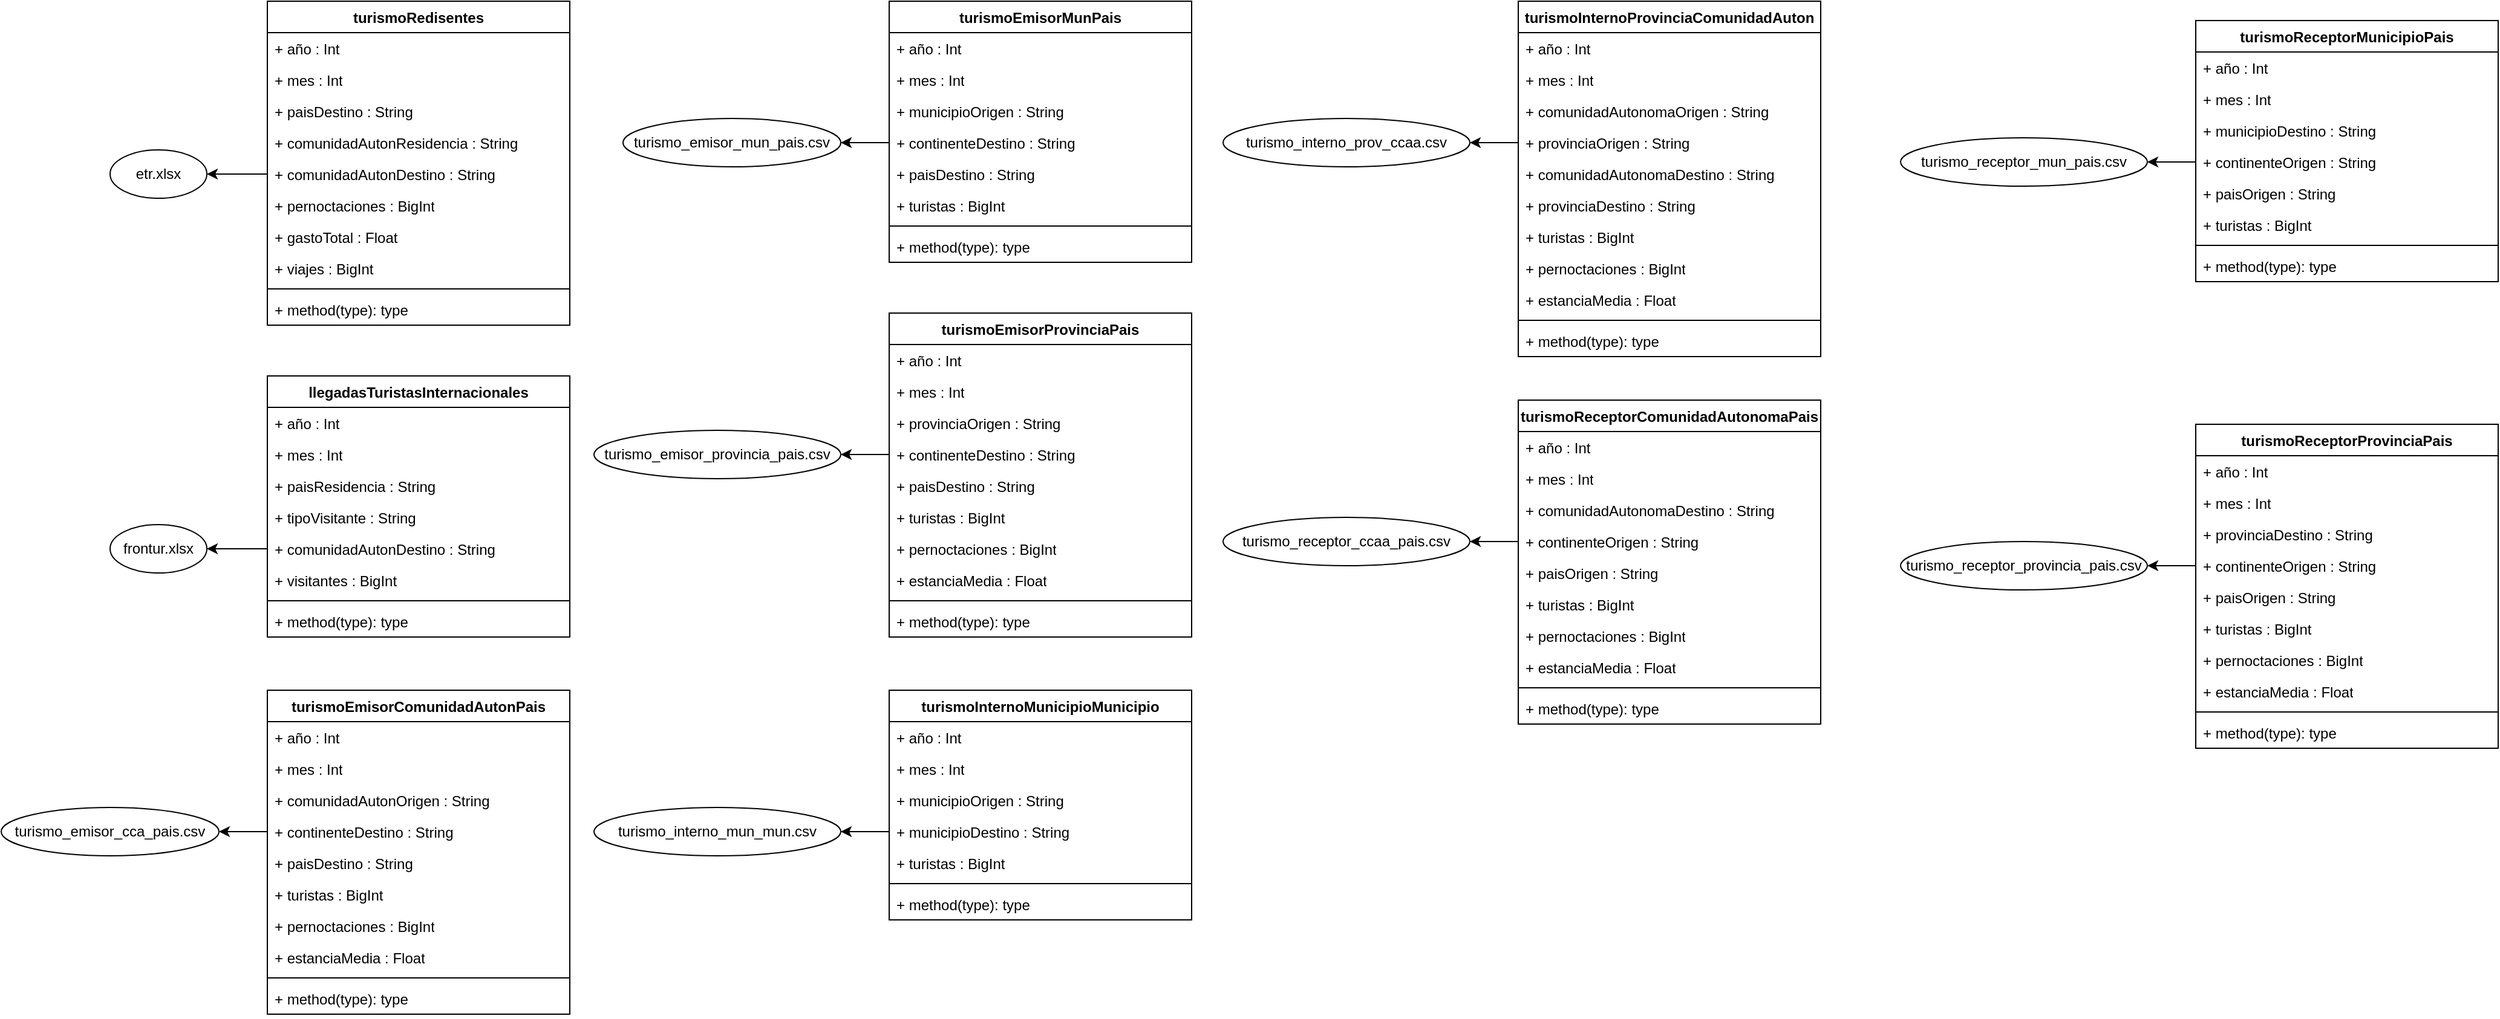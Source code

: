 <mxfile version="27.0.9">
  <diagram name="Página-1" id="r4ymFQEqYqSJXf1G7Pos">
    <mxGraphModel dx="1360" dy="703" grid="1" gridSize="10" guides="1" tooltips="1" connect="1" arrows="1" fold="1" page="1" pageScale="1" pageWidth="827" pageHeight="1169" math="0" shadow="0">
      <root>
        <mxCell id="0" />
        <mxCell id="1" parent="0" />
        <mxCell id="yud1PTUkhfgZM5qfsULA-1" value="turismoRedisentes" style="swimlane;fontStyle=1;align=center;verticalAlign=top;childLayout=stackLayout;horizontal=1;startSize=26;horizontalStack=0;resizeParent=1;resizeParentMax=0;resizeLast=0;collapsible=1;marginBottom=0;whiteSpace=wrap;html=1;" parent="1" vertex="1">
          <mxGeometry x="120" y="200" width="250" height="268" as="geometry" />
        </mxCell>
        <mxCell id="yud1PTUkhfgZM5qfsULA-2" value="+ año : Int" style="text;strokeColor=none;fillColor=none;align=left;verticalAlign=top;spacingLeft=4;spacingRight=4;overflow=hidden;rotatable=0;points=[[0,0.5],[1,0.5]];portConstraint=eastwest;whiteSpace=wrap;html=1;" parent="yud1PTUkhfgZM5qfsULA-1" vertex="1">
          <mxGeometry y="26" width="250" height="26" as="geometry" />
        </mxCell>
        <mxCell id="yud1PTUkhfgZM5qfsULA-5" value="+ mes : Int" style="text;strokeColor=none;fillColor=none;align=left;verticalAlign=top;spacingLeft=4;spacingRight=4;overflow=hidden;rotatable=0;points=[[0,0.5],[1,0.5]];portConstraint=eastwest;whiteSpace=wrap;html=1;" parent="yud1PTUkhfgZM5qfsULA-1" vertex="1">
          <mxGeometry y="52" width="250" height="26" as="geometry" />
        </mxCell>
        <mxCell id="yud1PTUkhfgZM5qfsULA-6" value="+ paisDestino : String" style="text;strokeColor=none;fillColor=none;align=left;verticalAlign=top;spacingLeft=4;spacingRight=4;overflow=hidden;rotatable=0;points=[[0,0.5],[1,0.5]];portConstraint=eastwest;whiteSpace=wrap;html=1;" parent="yud1PTUkhfgZM5qfsULA-1" vertex="1">
          <mxGeometry y="78" width="250" height="26" as="geometry" />
        </mxCell>
        <mxCell id="yud1PTUkhfgZM5qfsULA-8" value="+ comunidadAutonResidencia : String" style="text;strokeColor=none;fillColor=none;align=left;verticalAlign=top;spacingLeft=4;spacingRight=4;overflow=hidden;rotatable=0;points=[[0,0.5],[1,0.5]];portConstraint=eastwest;whiteSpace=wrap;html=1;" parent="yud1PTUkhfgZM5qfsULA-1" vertex="1">
          <mxGeometry y="104" width="250" height="26" as="geometry" />
        </mxCell>
        <mxCell id="yud1PTUkhfgZM5qfsULA-7" value="+ comunidadAutonDestino : String" style="text;strokeColor=none;fillColor=none;align=left;verticalAlign=top;spacingLeft=4;spacingRight=4;overflow=hidden;rotatable=0;points=[[0,0.5],[1,0.5]];portConstraint=eastwest;whiteSpace=wrap;html=1;" parent="yud1PTUkhfgZM5qfsULA-1" vertex="1">
          <mxGeometry y="130" width="250" height="26" as="geometry" />
        </mxCell>
        <mxCell id="yud1PTUkhfgZM5qfsULA-9" value="+ pernoctaciones : BigInt" style="text;strokeColor=none;fillColor=none;align=left;verticalAlign=top;spacingLeft=4;spacingRight=4;overflow=hidden;rotatable=0;points=[[0,0.5],[1,0.5]];portConstraint=eastwest;whiteSpace=wrap;html=1;" parent="yud1PTUkhfgZM5qfsULA-1" vertex="1">
          <mxGeometry y="156" width="250" height="26" as="geometry" />
        </mxCell>
        <mxCell id="yud1PTUkhfgZM5qfsULA-10" value="+ gastoTotal : Float" style="text;strokeColor=none;fillColor=none;align=left;verticalAlign=top;spacingLeft=4;spacingRight=4;overflow=hidden;rotatable=0;points=[[0,0.5],[1,0.5]];portConstraint=eastwest;whiteSpace=wrap;html=1;" parent="yud1PTUkhfgZM5qfsULA-1" vertex="1">
          <mxGeometry y="182" width="250" height="26" as="geometry" />
        </mxCell>
        <mxCell id="yud1PTUkhfgZM5qfsULA-11" value="+ viajes : BigInt" style="text;strokeColor=none;fillColor=none;align=left;verticalAlign=top;spacingLeft=4;spacingRight=4;overflow=hidden;rotatable=0;points=[[0,0.5],[1,0.5]];portConstraint=eastwest;whiteSpace=wrap;html=1;" parent="yud1PTUkhfgZM5qfsULA-1" vertex="1">
          <mxGeometry y="208" width="250" height="26" as="geometry" />
        </mxCell>
        <mxCell id="yud1PTUkhfgZM5qfsULA-3" value="" style="line;strokeWidth=1;fillColor=none;align=left;verticalAlign=middle;spacingTop=-1;spacingLeft=3;spacingRight=3;rotatable=0;labelPosition=right;points=[];portConstraint=eastwest;strokeColor=inherit;" parent="yud1PTUkhfgZM5qfsULA-1" vertex="1">
          <mxGeometry y="234" width="250" height="8" as="geometry" />
        </mxCell>
        <mxCell id="yud1PTUkhfgZM5qfsULA-4" value="+ method(type): type" style="text;strokeColor=none;fillColor=none;align=left;verticalAlign=top;spacingLeft=4;spacingRight=4;overflow=hidden;rotatable=0;points=[[0,0.5],[1,0.5]];portConstraint=eastwest;whiteSpace=wrap;html=1;" parent="yud1PTUkhfgZM5qfsULA-1" vertex="1">
          <mxGeometry y="242" width="250" height="26" as="geometry" />
        </mxCell>
        <mxCell id="yud1PTUkhfgZM5qfsULA-15" value="etr.xlsx" style="ellipse;whiteSpace=wrap;html=1;" parent="1" vertex="1">
          <mxGeometry x="-10" y="323" width="80" height="40" as="geometry" />
        </mxCell>
        <mxCell id="yud1PTUkhfgZM5qfsULA-19" style="edgeStyle=orthogonalEdgeStyle;rounded=0;orthogonalLoop=1;jettySize=auto;html=1;exitX=0;exitY=0.5;exitDx=0;exitDy=0;entryX=1;entryY=0.5;entryDx=0;entryDy=0;" parent="1" source="yud1PTUkhfgZM5qfsULA-7" target="yud1PTUkhfgZM5qfsULA-15" edge="1">
          <mxGeometry relative="1" as="geometry" />
        </mxCell>
        <mxCell id="yud1PTUkhfgZM5qfsULA-20" value="llegadasTuristasInternacionales" style="swimlane;fontStyle=1;align=center;verticalAlign=top;childLayout=stackLayout;horizontal=1;startSize=26;horizontalStack=0;resizeParent=1;resizeParentMax=0;resizeLast=0;collapsible=1;marginBottom=0;whiteSpace=wrap;html=1;" parent="1" vertex="1">
          <mxGeometry x="120" y="510" width="250" height="216" as="geometry" />
        </mxCell>
        <mxCell id="yud1PTUkhfgZM5qfsULA-21" value="+ año : Int" style="text;strokeColor=none;fillColor=none;align=left;verticalAlign=top;spacingLeft=4;spacingRight=4;overflow=hidden;rotatable=0;points=[[0,0.5],[1,0.5]];portConstraint=eastwest;whiteSpace=wrap;html=1;" parent="yud1PTUkhfgZM5qfsULA-20" vertex="1">
          <mxGeometry y="26" width="250" height="26" as="geometry" />
        </mxCell>
        <mxCell id="yud1PTUkhfgZM5qfsULA-22" value="+ mes : Int" style="text;strokeColor=none;fillColor=none;align=left;verticalAlign=top;spacingLeft=4;spacingRight=4;overflow=hidden;rotatable=0;points=[[0,0.5],[1,0.5]];portConstraint=eastwest;whiteSpace=wrap;html=1;" parent="yud1PTUkhfgZM5qfsULA-20" vertex="1">
          <mxGeometry y="52" width="250" height="26" as="geometry" />
        </mxCell>
        <mxCell id="yud1PTUkhfgZM5qfsULA-23" value="+ paisResidencia : String" style="text;strokeColor=none;fillColor=none;align=left;verticalAlign=top;spacingLeft=4;spacingRight=4;overflow=hidden;rotatable=0;points=[[0,0.5],[1,0.5]];portConstraint=eastwest;whiteSpace=wrap;html=1;" parent="yud1PTUkhfgZM5qfsULA-20" vertex="1">
          <mxGeometry y="78" width="250" height="26" as="geometry" />
        </mxCell>
        <mxCell id="yud1PTUkhfgZM5qfsULA-24" value="+ tipoVisitante : String" style="text;strokeColor=none;fillColor=none;align=left;verticalAlign=top;spacingLeft=4;spacingRight=4;overflow=hidden;rotatable=0;points=[[0,0.5],[1,0.5]];portConstraint=eastwest;whiteSpace=wrap;html=1;" parent="yud1PTUkhfgZM5qfsULA-20" vertex="1">
          <mxGeometry y="104" width="250" height="26" as="geometry" />
        </mxCell>
        <mxCell id="yud1PTUkhfgZM5qfsULA-25" value="+ comunidadAutonDestino : String" style="text;strokeColor=none;fillColor=none;align=left;verticalAlign=top;spacingLeft=4;spacingRight=4;overflow=hidden;rotatable=0;points=[[0,0.5],[1,0.5]];portConstraint=eastwest;whiteSpace=wrap;html=1;" parent="yud1PTUkhfgZM5qfsULA-20" vertex="1">
          <mxGeometry y="130" width="250" height="26" as="geometry" />
        </mxCell>
        <mxCell id="yud1PTUkhfgZM5qfsULA-26" value="+ visitantes : BigInt" style="text;strokeColor=none;fillColor=none;align=left;verticalAlign=top;spacingLeft=4;spacingRight=4;overflow=hidden;rotatable=0;points=[[0,0.5],[1,0.5]];portConstraint=eastwest;whiteSpace=wrap;html=1;" parent="yud1PTUkhfgZM5qfsULA-20" vertex="1">
          <mxGeometry y="156" width="250" height="26" as="geometry" />
        </mxCell>
        <mxCell id="yud1PTUkhfgZM5qfsULA-29" value="" style="line;strokeWidth=1;fillColor=none;align=left;verticalAlign=middle;spacingTop=-1;spacingLeft=3;spacingRight=3;rotatable=0;labelPosition=right;points=[];portConstraint=eastwest;strokeColor=inherit;" parent="yud1PTUkhfgZM5qfsULA-20" vertex="1">
          <mxGeometry y="182" width="250" height="8" as="geometry" />
        </mxCell>
        <mxCell id="yud1PTUkhfgZM5qfsULA-30" value="+ method(type): type" style="text;strokeColor=none;fillColor=none;align=left;verticalAlign=top;spacingLeft=4;spacingRight=4;overflow=hidden;rotatable=0;points=[[0,0.5],[1,0.5]];portConstraint=eastwest;whiteSpace=wrap;html=1;" parent="yud1PTUkhfgZM5qfsULA-20" vertex="1">
          <mxGeometry y="190" width="250" height="26" as="geometry" />
        </mxCell>
        <mxCell id="yud1PTUkhfgZM5qfsULA-31" value="frontur.xlsx" style="ellipse;whiteSpace=wrap;html=1;" parent="1" vertex="1">
          <mxGeometry x="-10" y="633" width="80" height="40" as="geometry" />
        </mxCell>
        <mxCell id="yud1PTUkhfgZM5qfsULA-32" style="edgeStyle=orthogonalEdgeStyle;rounded=0;orthogonalLoop=1;jettySize=auto;html=1;exitX=0;exitY=0.5;exitDx=0;exitDy=0;entryX=1;entryY=0.5;entryDx=0;entryDy=0;" parent="1" source="yud1PTUkhfgZM5qfsULA-25" target="yud1PTUkhfgZM5qfsULA-31" edge="1">
          <mxGeometry relative="1" as="geometry" />
        </mxCell>
        <mxCell id="yud1PTUkhfgZM5qfsULA-33" value="turismoEmisorComunidadAutonPais" style="swimlane;fontStyle=1;align=center;verticalAlign=top;childLayout=stackLayout;horizontal=1;startSize=26;horizontalStack=0;resizeParent=1;resizeParentMax=0;resizeLast=0;collapsible=1;marginBottom=0;whiteSpace=wrap;html=1;" parent="1" vertex="1">
          <mxGeometry x="120" y="770" width="250" height="268" as="geometry" />
        </mxCell>
        <mxCell id="yud1PTUkhfgZM5qfsULA-34" value="+ año : Int" style="text;strokeColor=none;fillColor=none;align=left;verticalAlign=top;spacingLeft=4;spacingRight=4;overflow=hidden;rotatable=0;points=[[0,0.5],[1,0.5]];portConstraint=eastwest;whiteSpace=wrap;html=1;" parent="yud1PTUkhfgZM5qfsULA-33" vertex="1">
          <mxGeometry y="26" width="250" height="26" as="geometry" />
        </mxCell>
        <mxCell id="yud1PTUkhfgZM5qfsULA-35" value="+ mes : Int" style="text;strokeColor=none;fillColor=none;align=left;verticalAlign=top;spacingLeft=4;spacingRight=4;overflow=hidden;rotatable=0;points=[[0,0.5],[1,0.5]];portConstraint=eastwest;whiteSpace=wrap;html=1;" parent="yud1PTUkhfgZM5qfsULA-33" vertex="1">
          <mxGeometry y="52" width="250" height="26" as="geometry" />
        </mxCell>
        <mxCell id="yud1PTUkhfgZM5qfsULA-36" value="+ comunidadAutonOrigen : String" style="text;strokeColor=none;fillColor=none;align=left;verticalAlign=top;spacingLeft=4;spacingRight=4;overflow=hidden;rotatable=0;points=[[0,0.5],[1,0.5]];portConstraint=eastwest;whiteSpace=wrap;html=1;" parent="yud1PTUkhfgZM5qfsULA-33" vertex="1">
          <mxGeometry y="78" width="250" height="26" as="geometry" />
        </mxCell>
        <mxCell id="yud1PTUkhfgZM5qfsULA-38" value="+ continenteDestino : String" style="text;strokeColor=none;fillColor=none;align=left;verticalAlign=top;spacingLeft=4;spacingRight=4;overflow=hidden;rotatable=0;points=[[0,0.5],[1,0.5]];portConstraint=eastwest;whiteSpace=wrap;html=1;" parent="yud1PTUkhfgZM5qfsULA-33" vertex="1">
          <mxGeometry y="104" width="250" height="26" as="geometry" />
        </mxCell>
        <mxCell id="yud1PTUkhfgZM5qfsULA-37" value="+ paisDestino : String" style="text;strokeColor=none;fillColor=none;align=left;verticalAlign=top;spacingLeft=4;spacingRight=4;overflow=hidden;rotatable=0;points=[[0,0.5],[1,0.5]];portConstraint=eastwest;whiteSpace=wrap;html=1;" parent="yud1PTUkhfgZM5qfsULA-33" vertex="1">
          <mxGeometry y="130" width="250" height="26" as="geometry" />
        </mxCell>
        <mxCell id="yud1PTUkhfgZM5qfsULA-39" value="+ turistas : BigInt" style="text;strokeColor=none;fillColor=none;align=left;verticalAlign=top;spacingLeft=4;spacingRight=4;overflow=hidden;rotatable=0;points=[[0,0.5],[1,0.5]];portConstraint=eastwest;whiteSpace=wrap;html=1;" parent="yud1PTUkhfgZM5qfsULA-33" vertex="1">
          <mxGeometry y="156" width="250" height="26" as="geometry" />
        </mxCell>
        <mxCell id="yud1PTUkhfgZM5qfsULA-46" value="+ pernoctaciones : BigInt" style="text;strokeColor=none;fillColor=none;align=left;verticalAlign=top;spacingLeft=4;spacingRight=4;overflow=hidden;rotatable=0;points=[[0,0.5],[1,0.5]];portConstraint=eastwest;whiteSpace=wrap;html=1;" parent="yud1PTUkhfgZM5qfsULA-33" vertex="1">
          <mxGeometry y="182" width="250" height="26" as="geometry" />
        </mxCell>
        <mxCell id="yud1PTUkhfgZM5qfsULA-45" value="+ estanciaMedia : Float" style="text;strokeColor=none;fillColor=none;align=left;verticalAlign=top;spacingLeft=4;spacingRight=4;overflow=hidden;rotatable=0;points=[[0,0.5],[1,0.5]];portConstraint=eastwest;whiteSpace=wrap;html=1;" parent="yud1PTUkhfgZM5qfsULA-33" vertex="1">
          <mxGeometry y="208" width="250" height="26" as="geometry" />
        </mxCell>
        <mxCell id="yud1PTUkhfgZM5qfsULA-40" value="" style="line;strokeWidth=1;fillColor=none;align=left;verticalAlign=middle;spacingTop=-1;spacingLeft=3;spacingRight=3;rotatable=0;labelPosition=right;points=[];portConstraint=eastwest;strokeColor=inherit;" parent="yud1PTUkhfgZM5qfsULA-33" vertex="1">
          <mxGeometry y="234" width="250" height="8" as="geometry" />
        </mxCell>
        <mxCell id="yud1PTUkhfgZM5qfsULA-41" value="+ method(type): type" style="text;strokeColor=none;fillColor=none;align=left;verticalAlign=top;spacingLeft=4;spacingRight=4;overflow=hidden;rotatable=0;points=[[0,0.5],[1,0.5]];portConstraint=eastwest;whiteSpace=wrap;html=1;" parent="yud1PTUkhfgZM5qfsULA-33" vertex="1">
          <mxGeometry y="242" width="250" height="26" as="geometry" />
        </mxCell>
        <mxCell id="yud1PTUkhfgZM5qfsULA-42" value="turismo_emisor_cca_pais.csv" style="ellipse;whiteSpace=wrap;html=1;" parent="1" vertex="1">
          <mxGeometry x="-100" y="867" width="180" height="40" as="geometry" />
        </mxCell>
        <mxCell id="yud1PTUkhfgZM5qfsULA-44" style="edgeStyle=orthogonalEdgeStyle;rounded=0;orthogonalLoop=1;jettySize=auto;html=1;exitX=0;exitY=0.5;exitDx=0;exitDy=0;entryX=1;entryY=0.5;entryDx=0;entryDy=0;" parent="1" source="yud1PTUkhfgZM5qfsULA-38" target="yud1PTUkhfgZM5qfsULA-42" edge="1">
          <mxGeometry relative="1" as="geometry" />
        </mxCell>
        <mxCell id="yud1PTUkhfgZM5qfsULA-58" value="turismoEmisorMunPais" style="swimlane;fontStyle=1;align=center;verticalAlign=top;childLayout=stackLayout;horizontal=1;startSize=26;horizontalStack=0;resizeParent=1;resizeParentMax=0;resizeLast=0;collapsible=1;marginBottom=0;whiteSpace=wrap;html=1;" parent="1" vertex="1">
          <mxGeometry x="634" y="200" width="250" height="216" as="geometry" />
        </mxCell>
        <mxCell id="yud1PTUkhfgZM5qfsULA-59" value="+ año : Int" style="text;strokeColor=none;fillColor=none;align=left;verticalAlign=top;spacingLeft=4;spacingRight=4;overflow=hidden;rotatable=0;points=[[0,0.5],[1,0.5]];portConstraint=eastwest;whiteSpace=wrap;html=1;" parent="yud1PTUkhfgZM5qfsULA-58" vertex="1">
          <mxGeometry y="26" width="250" height="26" as="geometry" />
        </mxCell>
        <mxCell id="yud1PTUkhfgZM5qfsULA-60" value="+ mes : Int" style="text;strokeColor=none;fillColor=none;align=left;verticalAlign=top;spacingLeft=4;spacingRight=4;overflow=hidden;rotatable=0;points=[[0,0.5],[1,0.5]];portConstraint=eastwest;whiteSpace=wrap;html=1;" parent="yud1PTUkhfgZM5qfsULA-58" vertex="1">
          <mxGeometry y="52" width="250" height="26" as="geometry" />
        </mxCell>
        <mxCell id="yud1PTUkhfgZM5qfsULA-61" value="+ municipioOrigen : String" style="text;strokeColor=none;fillColor=none;align=left;verticalAlign=top;spacingLeft=4;spacingRight=4;overflow=hidden;rotatable=0;points=[[0,0.5],[1,0.5]];portConstraint=eastwest;whiteSpace=wrap;html=1;" parent="yud1PTUkhfgZM5qfsULA-58" vertex="1">
          <mxGeometry y="78" width="250" height="26" as="geometry" />
        </mxCell>
        <mxCell id="yud1PTUkhfgZM5qfsULA-62" value="+ continenteDestino : String" style="text;strokeColor=none;fillColor=none;align=left;verticalAlign=top;spacingLeft=4;spacingRight=4;overflow=hidden;rotatable=0;points=[[0,0.5],[1,0.5]];portConstraint=eastwest;whiteSpace=wrap;html=1;" parent="yud1PTUkhfgZM5qfsULA-58" vertex="1">
          <mxGeometry y="104" width="250" height="26" as="geometry" />
        </mxCell>
        <mxCell id="yud1PTUkhfgZM5qfsULA-63" value="+ paisDestino : String" style="text;strokeColor=none;fillColor=none;align=left;verticalAlign=top;spacingLeft=4;spacingRight=4;overflow=hidden;rotatable=0;points=[[0,0.5],[1,0.5]];portConstraint=eastwest;whiteSpace=wrap;html=1;" parent="yud1PTUkhfgZM5qfsULA-58" vertex="1">
          <mxGeometry y="130" width="250" height="26" as="geometry" />
        </mxCell>
        <mxCell id="yud1PTUkhfgZM5qfsULA-64" value="+ turistas : BigInt" style="text;strokeColor=none;fillColor=none;align=left;verticalAlign=top;spacingLeft=4;spacingRight=4;overflow=hidden;rotatable=0;points=[[0,0.5],[1,0.5]];portConstraint=eastwest;whiteSpace=wrap;html=1;" parent="yud1PTUkhfgZM5qfsULA-58" vertex="1">
          <mxGeometry y="156" width="250" height="26" as="geometry" />
        </mxCell>
        <mxCell id="yud1PTUkhfgZM5qfsULA-67" value="" style="line;strokeWidth=1;fillColor=none;align=left;verticalAlign=middle;spacingTop=-1;spacingLeft=3;spacingRight=3;rotatable=0;labelPosition=right;points=[];portConstraint=eastwest;strokeColor=inherit;" parent="yud1PTUkhfgZM5qfsULA-58" vertex="1">
          <mxGeometry y="182" width="250" height="8" as="geometry" />
        </mxCell>
        <mxCell id="yud1PTUkhfgZM5qfsULA-68" value="+ method(type): type" style="text;strokeColor=none;fillColor=none;align=left;verticalAlign=top;spacingLeft=4;spacingRight=4;overflow=hidden;rotatable=0;points=[[0,0.5],[1,0.5]];portConstraint=eastwest;whiteSpace=wrap;html=1;" parent="yud1PTUkhfgZM5qfsULA-58" vertex="1">
          <mxGeometry y="190" width="250" height="26" as="geometry" />
        </mxCell>
        <mxCell id="yud1PTUkhfgZM5qfsULA-69" value="turismo_emisor_mun_pais.csv" style="ellipse;whiteSpace=wrap;html=1;" parent="1" vertex="1">
          <mxGeometry x="414" y="297" width="180" height="40" as="geometry" />
        </mxCell>
        <mxCell id="yud1PTUkhfgZM5qfsULA-70" style="edgeStyle=orthogonalEdgeStyle;rounded=0;orthogonalLoop=1;jettySize=auto;html=1;exitX=0;exitY=0.5;exitDx=0;exitDy=0;entryX=1;entryY=0.5;entryDx=0;entryDy=0;" parent="1" source="yud1PTUkhfgZM5qfsULA-62" target="yud1PTUkhfgZM5qfsULA-69" edge="1">
          <mxGeometry relative="1" as="geometry" />
        </mxCell>
        <mxCell id="yud1PTUkhfgZM5qfsULA-71" value="turismoEmisorProvinciaPais" style="swimlane;fontStyle=1;align=center;verticalAlign=top;childLayout=stackLayout;horizontal=1;startSize=26;horizontalStack=0;resizeParent=1;resizeParentMax=0;resizeLast=0;collapsible=1;marginBottom=0;whiteSpace=wrap;html=1;" parent="1" vertex="1">
          <mxGeometry x="634" y="458" width="250" height="268" as="geometry" />
        </mxCell>
        <mxCell id="yud1PTUkhfgZM5qfsULA-72" value="+ año : Int" style="text;strokeColor=none;fillColor=none;align=left;verticalAlign=top;spacingLeft=4;spacingRight=4;overflow=hidden;rotatable=0;points=[[0,0.5],[1,0.5]];portConstraint=eastwest;whiteSpace=wrap;html=1;" parent="yud1PTUkhfgZM5qfsULA-71" vertex="1">
          <mxGeometry y="26" width="250" height="26" as="geometry" />
        </mxCell>
        <mxCell id="yud1PTUkhfgZM5qfsULA-73" value="+ mes : Int" style="text;strokeColor=none;fillColor=none;align=left;verticalAlign=top;spacingLeft=4;spacingRight=4;overflow=hidden;rotatable=0;points=[[0,0.5],[1,0.5]];portConstraint=eastwest;whiteSpace=wrap;html=1;" parent="yud1PTUkhfgZM5qfsULA-71" vertex="1">
          <mxGeometry y="52" width="250" height="26" as="geometry" />
        </mxCell>
        <mxCell id="yud1PTUkhfgZM5qfsULA-74" value="+ provinciaOrigen : String" style="text;strokeColor=none;fillColor=none;align=left;verticalAlign=top;spacingLeft=4;spacingRight=4;overflow=hidden;rotatable=0;points=[[0,0.5],[1,0.5]];portConstraint=eastwest;whiteSpace=wrap;html=1;" parent="yud1PTUkhfgZM5qfsULA-71" vertex="1">
          <mxGeometry y="78" width="250" height="26" as="geometry" />
        </mxCell>
        <mxCell id="yud1PTUkhfgZM5qfsULA-75" value="+ continenteDestino : String" style="text;strokeColor=none;fillColor=none;align=left;verticalAlign=top;spacingLeft=4;spacingRight=4;overflow=hidden;rotatable=0;points=[[0,0.5],[1,0.5]];portConstraint=eastwest;whiteSpace=wrap;html=1;" parent="yud1PTUkhfgZM5qfsULA-71" vertex="1">
          <mxGeometry y="104" width="250" height="26" as="geometry" />
        </mxCell>
        <mxCell id="yud1PTUkhfgZM5qfsULA-76" value="+ paisDestino : String" style="text;strokeColor=none;fillColor=none;align=left;verticalAlign=top;spacingLeft=4;spacingRight=4;overflow=hidden;rotatable=0;points=[[0,0.5],[1,0.5]];portConstraint=eastwest;whiteSpace=wrap;html=1;" parent="yud1PTUkhfgZM5qfsULA-71" vertex="1">
          <mxGeometry y="130" width="250" height="26" as="geometry" />
        </mxCell>
        <mxCell id="yud1PTUkhfgZM5qfsULA-77" value="+ turistas : BigInt" style="text;strokeColor=none;fillColor=none;align=left;verticalAlign=top;spacingLeft=4;spacingRight=4;overflow=hidden;rotatable=0;points=[[0,0.5],[1,0.5]];portConstraint=eastwest;whiteSpace=wrap;html=1;" parent="yud1PTUkhfgZM5qfsULA-71" vertex="1">
          <mxGeometry y="156" width="250" height="26" as="geometry" />
        </mxCell>
        <mxCell id="yud1PTUkhfgZM5qfsULA-78" value="+ pernoctaciones : BigInt" style="text;strokeColor=none;fillColor=none;align=left;verticalAlign=top;spacingLeft=4;spacingRight=4;overflow=hidden;rotatable=0;points=[[0,0.5],[1,0.5]];portConstraint=eastwest;whiteSpace=wrap;html=1;" parent="yud1PTUkhfgZM5qfsULA-71" vertex="1">
          <mxGeometry y="182" width="250" height="26" as="geometry" />
        </mxCell>
        <mxCell id="yud1PTUkhfgZM5qfsULA-79" value="+ estanciaMedia : Float" style="text;strokeColor=none;fillColor=none;align=left;verticalAlign=top;spacingLeft=4;spacingRight=4;overflow=hidden;rotatable=0;points=[[0,0.5],[1,0.5]];portConstraint=eastwest;whiteSpace=wrap;html=1;" parent="yud1PTUkhfgZM5qfsULA-71" vertex="1">
          <mxGeometry y="208" width="250" height="26" as="geometry" />
        </mxCell>
        <mxCell id="yud1PTUkhfgZM5qfsULA-80" value="" style="line;strokeWidth=1;fillColor=none;align=left;verticalAlign=middle;spacingTop=-1;spacingLeft=3;spacingRight=3;rotatable=0;labelPosition=right;points=[];portConstraint=eastwest;strokeColor=inherit;" parent="yud1PTUkhfgZM5qfsULA-71" vertex="1">
          <mxGeometry y="234" width="250" height="8" as="geometry" />
        </mxCell>
        <mxCell id="yud1PTUkhfgZM5qfsULA-81" value="+ method(type): type" style="text;strokeColor=none;fillColor=none;align=left;verticalAlign=top;spacingLeft=4;spacingRight=4;overflow=hidden;rotatable=0;points=[[0,0.5],[1,0.5]];portConstraint=eastwest;whiteSpace=wrap;html=1;" parent="yud1PTUkhfgZM5qfsULA-71" vertex="1">
          <mxGeometry y="242" width="250" height="26" as="geometry" />
        </mxCell>
        <mxCell id="yud1PTUkhfgZM5qfsULA-82" value="turismo_emisor_provincia_pais.csv" style="ellipse;whiteSpace=wrap;html=1;" parent="1" vertex="1">
          <mxGeometry x="390" y="555" width="204" height="40" as="geometry" />
        </mxCell>
        <mxCell id="yud1PTUkhfgZM5qfsULA-83" style="edgeStyle=orthogonalEdgeStyle;rounded=0;orthogonalLoop=1;jettySize=auto;html=1;exitX=0;exitY=0.5;exitDx=0;exitDy=0;entryX=1;entryY=0.5;entryDx=0;entryDy=0;" parent="1" source="yud1PTUkhfgZM5qfsULA-75" target="yud1PTUkhfgZM5qfsULA-82" edge="1">
          <mxGeometry relative="1" as="geometry" />
        </mxCell>
        <mxCell id="Rlwf-QtWKfAUv3MghSC5-1" value="turismoInternoMunicipioMunicipio" style="swimlane;fontStyle=1;align=center;verticalAlign=top;childLayout=stackLayout;horizontal=1;startSize=26;horizontalStack=0;resizeParent=1;resizeParentMax=0;resizeLast=0;collapsible=1;marginBottom=0;whiteSpace=wrap;html=1;" vertex="1" parent="1">
          <mxGeometry x="634" y="770" width="250" height="190" as="geometry" />
        </mxCell>
        <mxCell id="Rlwf-QtWKfAUv3MghSC5-2" value="+ año : Int" style="text;strokeColor=none;fillColor=none;align=left;verticalAlign=top;spacingLeft=4;spacingRight=4;overflow=hidden;rotatable=0;points=[[0,0.5],[1,0.5]];portConstraint=eastwest;whiteSpace=wrap;html=1;" vertex="1" parent="Rlwf-QtWKfAUv3MghSC5-1">
          <mxGeometry y="26" width="250" height="26" as="geometry" />
        </mxCell>
        <mxCell id="Rlwf-QtWKfAUv3MghSC5-3" value="+ mes : Int" style="text;strokeColor=none;fillColor=none;align=left;verticalAlign=top;spacingLeft=4;spacingRight=4;overflow=hidden;rotatable=0;points=[[0,0.5],[1,0.5]];portConstraint=eastwest;whiteSpace=wrap;html=1;" vertex="1" parent="Rlwf-QtWKfAUv3MghSC5-1">
          <mxGeometry y="52" width="250" height="26" as="geometry" />
        </mxCell>
        <mxCell id="Rlwf-QtWKfAUv3MghSC5-4" value="+ municipioOrigen : String" style="text;strokeColor=none;fillColor=none;align=left;verticalAlign=top;spacingLeft=4;spacingRight=4;overflow=hidden;rotatable=0;points=[[0,0.5],[1,0.5]];portConstraint=eastwest;whiteSpace=wrap;html=1;" vertex="1" parent="Rlwf-QtWKfAUv3MghSC5-1">
          <mxGeometry y="78" width="250" height="26" as="geometry" />
        </mxCell>
        <mxCell id="Rlwf-QtWKfAUv3MghSC5-5" value="+ municipioDestino : String" style="text;strokeColor=none;fillColor=none;align=left;verticalAlign=top;spacingLeft=4;spacingRight=4;overflow=hidden;rotatable=0;points=[[0,0.5],[1,0.5]];portConstraint=eastwest;whiteSpace=wrap;html=1;" vertex="1" parent="Rlwf-QtWKfAUv3MghSC5-1">
          <mxGeometry y="104" width="250" height="26" as="geometry" />
        </mxCell>
        <mxCell id="Rlwf-QtWKfAUv3MghSC5-7" value="+ turistas : BigInt" style="text;strokeColor=none;fillColor=none;align=left;verticalAlign=top;spacingLeft=4;spacingRight=4;overflow=hidden;rotatable=0;points=[[0,0.5],[1,0.5]];portConstraint=eastwest;whiteSpace=wrap;html=1;" vertex="1" parent="Rlwf-QtWKfAUv3MghSC5-1">
          <mxGeometry y="130" width="250" height="26" as="geometry" />
        </mxCell>
        <mxCell id="Rlwf-QtWKfAUv3MghSC5-10" value="" style="line;strokeWidth=1;fillColor=none;align=left;verticalAlign=middle;spacingTop=-1;spacingLeft=3;spacingRight=3;rotatable=0;labelPosition=right;points=[];portConstraint=eastwest;strokeColor=inherit;" vertex="1" parent="Rlwf-QtWKfAUv3MghSC5-1">
          <mxGeometry y="156" width="250" height="8" as="geometry" />
        </mxCell>
        <mxCell id="Rlwf-QtWKfAUv3MghSC5-11" value="+ method(type): type" style="text;strokeColor=none;fillColor=none;align=left;verticalAlign=top;spacingLeft=4;spacingRight=4;overflow=hidden;rotatable=0;points=[[0,0.5],[1,0.5]];portConstraint=eastwest;whiteSpace=wrap;html=1;" vertex="1" parent="Rlwf-QtWKfAUv3MghSC5-1">
          <mxGeometry y="164" width="250" height="26" as="geometry" />
        </mxCell>
        <mxCell id="Rlwf-QtWKfAUv3MghSC5-12" value="turismo_interno_mun_mun.csv" style="ellipse;whiteSpace=wrap;html=1;" vertex="1" parent="1">
          <mxGeometry x="390" y="867" width="204" height="40" as="geometry" />
        </mxCell>
        <mxCell id="Rlwf-QtWKfAUv3MghSC5-13" style="edgeStyle=orthogonalEdgeStyle;rounded=0;orthogonalLoop=1;jettySize=auto;html=1;exitX=0;exitY=0.5;exitDx=0;exitDy=0;entryX=1;entryY=0.5;entryDx=0;entryDy=0;" edge="1" parent="1" source="Rlwf-QtWKfAUv3MghSC5-5" target="Rlwf-QtWKfAUv3MghSC5-12">
          <mxGeometry relative="1" as="geometry" />
        </mxCell>
        <mxCell id="Rlwf-QtWKfAUv3MghSC5-14" value="turismoInternoProvinciaComunidadAuton" style="swimlane;fontStyle=1;align=center;verticalAlign=top;childLayout=stackLayout;horizontal=1;startSize=26;horizontalStack=0;resizeParent=1;resizeParentMax=0;resizeLast=0;collapsible=1;marginBottom=0;whiteSpace=wrap;html=1;" vertex="1" parent="1">
          <mxGeometry x="1154" y="200" width="250" height="294" as="geometry" />
        </mxCell>
        <mxCell id="Rlwf-QtWKfAUv3MghSC5-15" value="+ año : Int" style="text;strokeColor=none;fillColor=none;align=left;verticalAlign=top;spacingLeft=4;spacingRight=4;overflow=hidden;rotatable=0;points=[[0,0.5],[1,0.5]];portConstraint=eastwest;whiteSpace=wrap;html=1;" vertex="1" parent="Rlwf-QtWKfAUv3MghSC5-14">
          <mxGeometry y="26" width="250" height="26" as="geometry" />
        </mxCell>
        <mxCell id="Rlwf-QtWKfAUv3MghSC5-16" value="+ mes : Int" style="text;strokeColor=none;fillColor=none;align=left;verticalAlign=top;spacingLeft=4;spacingRight=4;overflow=hidden;rotatable=0;points=[[0,0.5],[1,0.5]];portConstraint=eastwest;whiteSpace=wrap;html=1;" vertex="1" parent="Rlwf-QtWKfAUv3MghSC5-14">
          <mxGeometry y="52" width="250" height="26" as="geometry" />
        </mxCell>
        <mxCell id="Rlwf-QtWKfAUv3MghSC5-17" value="+ comunidadAutonomaOrigen : String" style="text;strokeColor=none;fillColor=none;align=left;verticalAlign=top;spacingLeft=4;spacingRight=4;overflow=hidden;rotatable=0;points=[[0,0.5],[1,0.5]];portConstraint=eastwest;whiteSpace=wrap;html=1;" vertex="1" parent="Rlwf-QtWKfAUv3MghSC5-14">
          <mxGeometry y="78" width="250" height="26" as="geometry" />
        </mxCell>
        <mxCell id="Rlwf-QtWKfAUv3MghSC5-18" value="+ provinciaOrigen : String" style="text;strokeColor=none;fillColor=none;align=left;verticalAlign=top;spacingLeft=4;spacingRight=4;overflow=hidden;rotatable=0;points=[[0,0.5],[1,0.5]];portConstraint=eastwest;whiteSpace=wrap;html=1;" vertex="1" parent="Rlwf-QtWKfAUv3MghSC5-14">
          <mxGeometry y="104" width="250" height="26" as="geometry" />
        </mxCell>
        <mxCell id="Rlwf-QtWKfAUv3MghSC5-19" value="+ comunidadAutonomaDestino : String" style="text;strokeColor=none;fillColor=none;align=left;verticalAlign=top;spacingLeft=4;spacingRight=4;overflow=hidden;rotatable=0;points=[[0,0.5],[1,0.5]];portConstraint=eastwest;whiteSpace=wrap;html=1;" vertex="1" parent="Rlwf-QtWKfAUv3MghSC5-14">
          <mxGeometry y="130" width="250" height="26" as="geometry" />
        </mxCell>
        <mxCell id="Rlwf-QtWKfAUv3MghSC5-27" value="+ provinciaDestino : String" style="text;strokeColor=none;fillColor=none;align=left;verticalAlign=top;spacingLeft=4;spacingRight=4;overflow=hidden;rotatable=0;points=[[0,0.5],[1,0.5]];portConstraint=eastwest;whiteSpace=wrap;html=1;" vertex="1" parent="Rlwf-QtWKfAUv3MghSC5-14">
          <mxGeometry y="156" width="250" height="26" as="geometry" />
        </mxCell>
        <mxCell id="Rlwf-QtWKfAUv3MghSC5-20" value="+ turistas : BigInt" style="text;strokeColor=none;fillColor=none;align=left;verticalAlign=top;spacingLeft=4;spacingRight=4;overflow=hidden;rotatable=0;points=[[0,0.5],[1,0.5]];portConstraint=eastwest;whiteSpace=wrap;html=1;" vertex="1" parent="Rlwf-QtWKfAUv3MghSC5-14">
          <mxGeometry y="182" width="250" height="26" as="geometry" />
        </mxCell>
        <mxCell id="Rlwf-QtWKfAUv3MghSC5-21" value="+ pernoctaciones : BigInt" style="text;strokeColor=none;fillColor=none;align=left;verticalAlign=top;spacingLeft=4;spacingRight=4;overflow=hidden;rotatable=0;points=[[0,0.5],[1,0.5]];portConstraint=eastwest;whiteSpace=wrap;html=1;" vertex="1" parent="Rlwf-QtWKfAUv3MghSC5-14">
          <mxGeometry y="208" width="250" height="26" as="geometry" />
        </mxCell>
        <mxCell id="Rlwf-QtWKfAUv3MghSC5-22" value="+ estanciaMedia : Float" style="text;strokeColor=none;fillColor=none;align=left;verticalAlign=top;spacingLeft=4;spacingRight=4;overflow=hidden;rotatable=0;points=[[0,0.5],[1,0.5]];portConstraint=eastwest;whiteSpace=wrap;html=1;" vertex="1" parent="Rlwf-QtWKfAUv3MghSC5-14">
          <mxGeometry y="234" width="250" height="26" as="geometry" />
        </mxCell>
        <mxCell id="Rlwf-QtWKfAUv3MghSC5-23" value="" style="line;strokeWidth=1;fillColor=none;align=left;verticalAlign=middle;spacingTop=-1;spacingLeft=3;spacingRight=3;rotatable=0;labelPosition=right;points=[];portConstraint=eastwest;strokeColor=inherit;" vertex="1" parent="Rlwf-QtWKfAUv3MghSC5-14">
          <mxGeometry y="260" width="250" height="8" as="geometry" />
        </mxCell>
        <mxCell id="Rlwf-QtWKfAUv3MghSC5-24" value="+ method(type): type" style="text;strokeColor=none;fillColor=none;align=left;verticalAlign=top;spacingLeft=4;spacingRight=4;overflow=hidden;rotatable=0;points=[[0,0.5],[1,0.5]];portConstraint=eastwest;whiteSpace=wrap;html=1;" vertex="1" parent="Rlwf-QtWKfAUv3MghSC5-14">
          <mxGeometry y="268" width="250" height="26" as="geometry" />
        </mxCell>
        <mxCell id="Rlwf-QtWKfAUv3MghSC5-25" value="turismo_interno_prov_ccaa.csv" style="ellipse;whiteSpace=wrap;html=1;" vertex="1" parent="1">
          <mxGeometry x="910" y="297" width="204" height="40" as="geometry" />
        </mxCell>
        <mxCell id="Rlwf-QtWKfAUv3MghSC5-26" style="edgeStyle=orthogonalEdgeStyle;rounded=0;orthogonalLoop=1;jettySize=auto;html=1;exitX=0;exitY=0.5;exitDx=0;exitDy=0;entryX=1;entryY=0.5;entryDx=0;entryDy=0;" edge="1" parent="1" source="Rlwf-QtWKfAUv3MghSC5-18" target="Rlwf-QtWKfAUv3MghSC5-25">
          <mxGeometry relative="1" as="geometry" />
        </mxCell>
        <mxCell id="Rlwf-QtWKfAUv3MghSC5-28" value="turismoReceptorComunidadAutonomaPais" style="swimlane;fontStyle=1;align=center;verticalAlign=top;childLayout=stackLayout;horizontal=1;startSize=26;horizontalStack=0;resizeParent=1;resizeParentMax=0;resizeLast=0;collapsible=1;marginBottom=0;whiteSpace=wrap;html=1;" vertex="1" parent="1">
          <mxGeometry x="1154" y="530" width="250" height="268" as="geometry" />
        </mxCell>
        <mxCell id="Rlwf-QtWKfAUv3MghSC5-29" value="+ año : Int" style="text;strokeColor=none;fillColor=none;align=left;verticalAlign=top;spacingLeft=4;spacingRight=4;overflow=hidden;rotatable=0;points=[[0,0.5],[1,0.5]];portConstraint=eastwest;whiteSpace=wrap;html=1;" vertex="1" parent="Rlwf-QtWKfAUv3MghSC5-28">
          <mxGeometry y="26" width="250" height="26" as="geometry" />
        </mxCell>
        <mxCell id="Rlwf-QtWKfAUv3MghSC5-30" value="+ mes : Int" style="text;strokeColor=none;fillColor=none;align=left;verticalAlign=top;spacingLeft=4;spacingRight=4;overflow=hidden;rotatable=0;points=[[0,0.5],[1,0.5]];portConstraint=eastwest;whiteSpace=wrap;html=1;" vertex="1" parent="Rlwf-QtWKfAUv3MghSC5-28">
          <mxGeometry y="52" width="250" height="26" as="geometry" />
        </mxCell>
        <mxCell id="Rlwf-QtWKfAUv3MghSC5-31" value="+ comunidadAutonomaDestino : String" style="text;strokeColor=none;fillColor=none;align=left;verticalAlign=top;spacingLeft=4;spacingRight=4;overflow=hidden;rotatable=0;points=[[0,0.5],[1,0.5]];portConstraint=eastwest;whiteSpace=wrap;html=1;" vertex="1" parent="Rlwf-QtWKfAUv3MghSC5-28">
          <mxGeometry y="78" width="250" height="26" as="geometry" />
        </mxCell>
        <mxCell id="Rlwf-QtWKfAUv3MghSC5-32" value="+ continenteOrigen : String" style="text;strokeColor=none;fillColor=none;align=left;verticalAlign=top;spacingLeft=4;spacingRight=4;overflow=hidden;rotatable=0;points=[[0,0.5],[1,0.5]];portConstraint=eastwest;whiteSpace=wrap;html=1;" vertex="1" parent="Rlwf-QtWKfAUv3MghSC5-28">
          <mxGeometry y="104" width="250" height="26" as="geometry" />
        </mxCell>
        <mxCell id="Rlwf-QtWKfAUv3MghSC5-33" value="+ paisOrigen : String" style="text;strokeColor=none;fillColor=none;align=left;verticalAlign=top;spacingLeft=4;spacingRight=4;overflow=hidden;rotatable=0;points=[[0,0.5],[1,0.5]];portConstraint=eastwest;whiteSpace=wrap;html=1;" vertex="1" parent="Rlwf-QtWKfAUv3MghSC5-28">
          <mxGeometry y="130" width="250" height="26" as="geometry" />
        </mxCell>
        <mxCell id="Rlwf-QtWKfAUv3MghSC5-35" value="+ turistas : BigInt" style="text;strokeColor=none;fillColor=none;align=left;verticalAlign=top;spacingLeft=4;spacingRight=4;overflow=hidden;rotatable=0;points=[[0,0.5],[1,0.5]];portConstraint=eastwest;whiteSpace=wrap;html=1;" vertex="1" parent="Rlwf-QtWKfAUv3MghSC5-28">
          <mxGeometry y="156" width="250" height="26" as="geometry" />
        </mxCell>
        <mxCell id="Rlwf-QtWKfAUv3MghSC5-36" value="+ pernoctaciones : BigInt" style="text;strokeColor=none;fillColor=none;align=left;verticalAlign=top;spacingLeft=4;spacingRight=4;overflow=hidden;rotatable=0;points=[[0,0.5],[1,0.5]];portConstraint=eastwest;whiteSpace=wrap;html=1;" vertex="1" parent="Rlwf-QtWKfAUv3MghSC5-28">
          <mxGeometry y="182" width="250" height="26" as="geometry" />
        </mxCell>
        <mxCell id="Rlwf-QtWKfAUv3MghSC5-37" value="+ estanciaMedia : Float" style="text;strokeColor=none;fillColor=none;align=left;verticalAlign=top;spacingLeft=4;spacingRight=4;overflow=hidden;rotatable=0;points=[[0,0.5],[1,0.5]];portConstraint=eastwest;whiteSpace=wrap;html=1;" vertex="1" parent="Rlwf-QtWKfAUv3MghSC5-28">
          <mxGeometry y="208" width="250" height="26" as="geometry" />
        </mxCell>
        <mxCell id="Rlwf-QtWKfAUv3MghSC5-38" value="" style="line;strokeWidth=1;fillColor=none;align=left;verticalAlign=middle;spacingTop=-1;spacingLeft=3;spacingRight=3;rotatable=0;labelPosition=right;points=[];portConstraint=eastwest;strokeColor=inherit;" vertex="1" parent="Rlwf-QtWKfAUv3MghSC5-28">
          <mxGeometry y="234" width="250" height="8" as="geometry" />
        </mxCell>
        <mxCell id="Rlwf-QtWKfAUv3MghSC5-39" value="+ method(type): type" style="text;strokeColor=none;fillColor=none;align=left;verticalAlign=top;spacingLeft=4;spacingRight=4;overflow=hidden;rotatable=0;points=[[0,0.5],[1,0.5]];portConstraint=eastwest;whiteSpace=wrap;html=1;" vertex="1" parent="Rlwf-QtWKfAUv3MghSC5-28">
          <mxGeometry y="242" width="250" height="26" as="geometry" />
        </mxCell>
        <mxCell id="Rlwf-QtWKfAUv3MghSC5-40" value="turismo_receptor_ccaa_pais&lt;span style=&quot;background-color: transparent; color: light-dark(rgb(0, 0, 0), rgb(255, 255, 255));&quot;&gt;.csv&lt;/span&gt;" style="ellipse;whiteSpace=wrap;html=1;" vertex="1" parent="1">
          <mxGeometry x="910" y="627" width="204" height="40" as="geometry" />
        </mxCell>
        <mxCell id="Rlwf-QtWKfAUv3MghSC5-41" style="edgeStyle=orthogonalEdgeStyle;rounded=0;orthogonalLoop=1;jettySize=auto;html=1;exitX=0;exitY=0.5;exitDx=0;exitDy=0;entryX=1;entryY=0.5;entryDx=0;entryDy=0;" edge="1" parent="1" source="Rlwf-QtWKfAUv3MghSC5-32" target="Rlwf-QtWKfAUv3MghSC5-40">
          <mxGeometry relative="1" as="geometry" />
        </mxCell>
        <mxCell id="Rlwf-QtWKfAUv3MghSC5-42" value="turismoReceptorMunicipioPais" style="swimlane;fontStyle=1;align=center;verticalAlign=top;childLayout=stackLayout;horizontal=1;startSize=26;horizontalStack=0;resizeParent=1;resizeParentMax=0;resizeLast=0;collapsible=1;marginBottom=0;whiteSpace=wrap;html=1;" vertex="1" parent="1">
          <mxGeometry x="1714" y="216" width="250" height="216" as="geometry" />
        </mxCell>
        <mxCell id="Rlwf-QtWKfAUv3MghSC5-43" value="+ año : Int" style="text;strokeColor=none;fillColor=none;align=left;verticalAlign=top;spacingLeft=4;spacingRight=4;overflow=hidden;rotatable=0;points=[[0,0.5],[1,0.5]];portConstraint=eastwest;whiteSpace=wrap;html=1;" vertex="1" parent="Rlwf-QtWKfAUv3MghSC5-42">
          <mxGeometry y="26" width="250" height="26" as="geometry" />
        </mxCell>
        <mxCell id="Rlwf-QtWKfAUv3MghSC5-44" value="+ mes : Int" style="text;strokeColor=none;fillColor=none;align=left;verticalAlign=top;spacingLeft=4;spacingRight=4;overflow=hidden;rotatable=0;points=[[0,0.5],[1,0.5]];portConstraint=eastwest;whiteSpace=wrap;html=1;" vertex="1" parent="Rlwf-QtWKfAUv3MghSC5-42">
          <mxGeometry y="52" width="250" height="26" as="geometry" />
        </mxCell>
        <mxCell id="Rlwf-QtWKfAUv3MghSC5-45" value="+ municipioDestino : String" style="text;strokeColor=none;fillColor=none;align=left;verticalAlign=top;spacingLeft=4;spacingRight=4;overflow=hidden;rotatable=0;points=[[0,0.5],[1,0.5]];portConstraint=eastwest;whiteSpace=wrap;html=1;" vertex="1" parent="Rlwf-QtWKfAUv3MghSC5-42">
          <mxGeometry y="78" width="250" height="26" as="geometry" />
        </mxCell>
        <mxCell id="Rlwf-QtWKfAUv3MghSC5-46" value="+ continenteOrigen : String" style="text;strokeColor=none;fillColor=none;align=left;verticalAlign=top;spacingLeft=4;spacingRight=4;overflow=hidden;rotatable=0;points=[[0,0.5],[1,0.5]];portConstraint=eastwest;whiteSpace=wrap;html=1;" vertex="1" parent="Rlwf-QtWKfAUv3MghSC5-42">
          <mxGeometry y="104" width="250" height="26" as="geometry" />
        </mxCell>
        <mxCell id="Rlwf-QtWKfAUv3MghSC5-47" value="+ paisOrigen : String" style="text;strokeColor=none;fillColor=none;align=left;verticalAlign=top;spacingLeft=4;spacingRight=4;overflow=hidden;rotatable=0;points=[[0,0.5],[1,0.5]];portConstraint=eastwest;whiteSpace=wrap;html=1;" vertex="1" parent="Rlwf-QtWKfAUv3MghSC5-42">
          <mxGeometry y="130" width="250" height="26" as="geometry" />
        </mxCell>
        <mxCell id="Rlwf-QtWKfAUv3MghSC5-49" value="+ turistas : BigInt" style="text;strokeColor=none;fillColor=none;align=left;verticalAlign=top;spacingLeft=4;spacingRight=4;overflow=hidden;rotatable=0;points=[[0,0.5],[1,0.5]];portConstraint=eastwest;whiteSpace=wrap;html=1;" vertex="1" parent="Rlwf-QtWKfAUv3MghSC5-42">
          <mxGeometry y="156" width="250" height="26" as="geometry" />
        </mxCell>
        <mxCell id="Rlwf-QtWKfAUv3MghSC5-52" value="" style="line;strokeWidth=1;fillColor=none;align=left;verticalAlign=middle;spacingTop=-1;spacingLeft=3;spacingRight=3;rotatable=0;labelPosition=right;points=[];portConstraint=eastwest;strokeColor=inherit;" vertex="1" parent="Rlwf-QtWKfAUv3MghSC5-42">
          <mxGeometry y="182" width="250" height="8" as="geometry" />
        </mxCell>
        <mxCell id="Rlwf-QtWKfAUv3MghSC5-53" value="+ method(type): type" style="text;strokeColor=none;fillColor=none;align=left;verticalAlign=top;spacingLeft=4;spacingRight=4;overflow=hidden;rotatable=0;points=[[0,0.5],[1,0.5]];portConstraint=eastwest;whiteSpace=wrap;html=1;" vertex="1" parent="Rlwf-QtWKfAUv3MghSC5-42">
          <mxGeometry y="190" width="250" height="26" as="geometry" />
        </mxCell>
        <mxCell id="Rlwf-QtWKfAUv3MghSC5-54" value="turismo_receptor_mun_pais.csv" style="ellipse;whiteSpace=wrap;html=1;" vertex="1" parent="1">
          <mxGeometry x="1470" y="313" width="204" height="40" as="geometry" />
        </mxCell>
        <mxCell id="Rlwf-QtWKfAUv3MghSC5-55" style="edgeStyle=orthogonalEdgeStyle;rounded=0;orthogonalLoop=1;jettySize=auto;html=1;exitX=0;exitY=0.5;exitDx=0;exitDy=0;entryX=1;entryY=0.5;entryDx=0;entryDy=0;" edge="1" parent="1" source="Rlwf-QtWKfAUv3MghSC5-46" target="Rlwf-QtWKfAUv3MghSC5-54">
          <mxGeometry relative="1" as="geometry" />
        </mxCell>
        <mxCell id="Rlwf-QtWKfAUv3MghSC5-56" value="turismoReceptorProvinciaPais" style="swimlane;fontStyle=1;align=center;verticalAlign=top;childLayout=stackLayout;horizontal=1;startSize=26;horizontalStack=0;resizeParent=1;resizeParentMax=0;resizeLast=0;collapsible=1;marginBottom=0;whiteSpace=wrap;html=1;" vertex="1" parent="1">
          <mxGeometry x="1714" y="550" width="250" height="268" as="geometry" />
        </mxCell>
        <mxCell id="Rlwf-QtWKfAUv3MghSC5-57" value="+ año : Int" style="text;strokeColor=none;fillColor=none;align=left;verticalAlign=top;spacingLeft=4;spacingRight=4;overflow=hidden;rotatable=0;points=[[0,0.5],[1,0.5]];portConstraint=eastwest;whiteSpace=wrap;html=1;" vertex="1" parent="Rlwf-QtWKfAUv3MghSC5-56">
          <mxGeometry y="26" width="250" height="26" as="geometry" />
        </mxCell>
        <mxCell id="Rlwf-QtWKfAUv3MghSC5-58" value="+ mes : Int" style="text;strokeColor=none;fillColor=none;align=left;verticalAlign=top;spacingLeft=4;spacingRight=4;overflow=hidden;rotatable=0;points=[[0,0.5],[1,0.5]];portConstraint=eastwest;whiteSpace=wrap;html=1;" vertex="1" parent="Rlwf-QtWKfAUv3MghSC5-56">
          <mxGeometry y="52" width="250" height="26" as="geometry" />
        </mxCell>
        <mxCell id="Rlwf-QtWKfAUv3MghSC5-59" value="+ provinciaDestino : String" style="text;strokeColor=none;fillColor=none;align=left;verticalAlign=top;spacingLeft=4;spacingRight=4;overflow=hidden;rotatable=0;points=[[0,0.5],[1,0.5]];portConstraint=eastwest;whiteSpace=wrap;html=1;" vertex="1" parent="Rlwf-QtWKfAUv3MghSC5-56">
          <mxGeometry y="78" width="250" height="26" as="geometry" />
        </mxCell>
        <mxCell id="Rlwf-QtWKfAUv3MghSC5-60" value="+ continenteOrigen : String" style="text;strokeColor=none;fillColor=none;align=left;verticalAlign=top;spacingLeft=4;spacingRight=4;overflow=hidden;rotatable=0;points=[[0,0.5],[1,0.5]];portConstraint=eastwest;whiteSpace=wrap;html=1;" vertex="1" parent="Rlwf-QtWKfAUv3MghSC5-56">
          <mxGeometry y="104" width="250" height="26" as="geometry" />
        </mxCell>
        <mxCell id="Rlwf-QtWKfAUv3MghSC5-61" value="+ paisOrigen : String" style="text;strokeColor=none;fillColor=none;align=left;verticalAlign=top;spacingLeft=4;spacingRight=4;overflow=hidden;rotatable=0;points=[[0,0.5],[1,0.5]];portConstraint=eastwest;whiteSpace=wrap;html=1;" vertex="1" parent="Rlwf-QtWKfAUv3MghSC5-56">
          <mxGeometry y="130" width="250" height="26" as="geometry" />
        </mxCell>
        <mxCell id="Rlwf-QtWKfAUv3MghSC5-62" value="+ turistas : BigInt" style="text;strokeColor=none;fillColor=none;align=left;verticalAlign=top;spacingLeft=4;spacingRight=4;overflow=hidden;rotatable=0;points=[[0,0.5],[1,0.5]];portConstraint=eastwest;whiteSpace=wrap;html=1;" vertex="1" parent="Rlwf-QtWKfAUv3MghSC5-56">
          <mxGeometry y="156" width="250" height="26" as="geometry" />
        </mxCell>
        <mxCell id="Rlwf-QtWKfAUv3MghSC5-63" value="+ pernoctaciones : BigInt" style="text;strokeColor=none;fillColor=none;align=left;verticalAlign=top;spacingLeft=4;spacingRight=4;overflow=hidden;rotatable=0;points=[[0,0.5],[1,0.5]];portConstraint=eastwest;whiteSpace=wrap;html=1;" vertex="1" parent="Rlwf-QtWKfAUv3MghSC5-56">
          <mxGeometry y="182" width="250" height="26" as="geometry" />
        </mxCell>
        <mxCell id="Rlwf-QtWKfAUv3MghSC5-64" value="+ estanciaMedia : Float" style="text;strokeColor=none;fillColor=none;align=left;verticalAlign=top;spacingLeft=4;spacingRight=4;overflow=hidden;rotatable=0;points=[[0,0.5],[1,0.5]];portConstraint=eastwest;whiteSpace=wrap;html=1;" vertex="1" parent="Rlwf-QtWKfAUv3MghSC5-56">
          <mxGeometry y="208" width="250" height="26" as="geometry" />
        </mxCell>
        <mxCell id="Rlwf-QtWKfAUv3MghSC5-65" value="" style="line;strokeWidth=1;fillColor=none;align=left;verticalAlign=middle;spacingTop=-1;spacingLeft=3;spacingRight=3;rotatable=0;labelPosition=right;points=[];portConstraint=eastwest;strokeColor=inherit;" vertex="1" parent="Rlwf-QtWKfAUv3MghSC5-56">
          <mxGeometry y="234" width="250" height="8" as="geometry" />
        </mxCell>
        <mxCell id="Rlwf-QtWKfAUv3MghSC5-66" value="+ method(type): type" style="text;strokeColor=none;fillColor=none;align=left;verticalAlign=top;spacingLeft=4;spacingRight=4;overflow=hidden;rotatable=0;points=[[0,0.5],[1,0.5]];portConstraint=eastwest;whiteSpace=wrap;html=1;" vertex="1" parent="Rlwf-QtWKfAUv3MghSC5-56">
          <mxGeometry y="242" width="250" height="26" as="geometry" />
        </mxCell>
        <mxCell id="Rlwf-QtWKfAUv3MghSC5-67" value="turismo_receptor_provincia_pais.csv" style="ellipse;whiteSpace=wrap;html=1;" vertex="1" parent="1">
          <mxGeometry x="1470" y="647" width="204" height="40" as="geometry" />
        </mxCell>
        <mxCell id="Rlwf-QtWKfAUv3MghSC5-68" style="edgeStyle=orthogonalEdgeStyle;rounded=0;orthogonalLoop=1;jettySize=auto;html=1;exitX=0;exitY=0.5;exitDx=0;exitDy=0;entryX=1;entryY=0.5;entryDx=0;entryDy=0;" edge="1" parent="1" source="Rlwf-QtWKfAUv3MghSC5-60" target="Rlwf-QtWKfAUv3MghSC5-67">
          <mxGeometry relative="1" as="geometry" />
        </mxCell>
      </root>
    </mxGraphModel>
  </diagram>
</mxfile>
